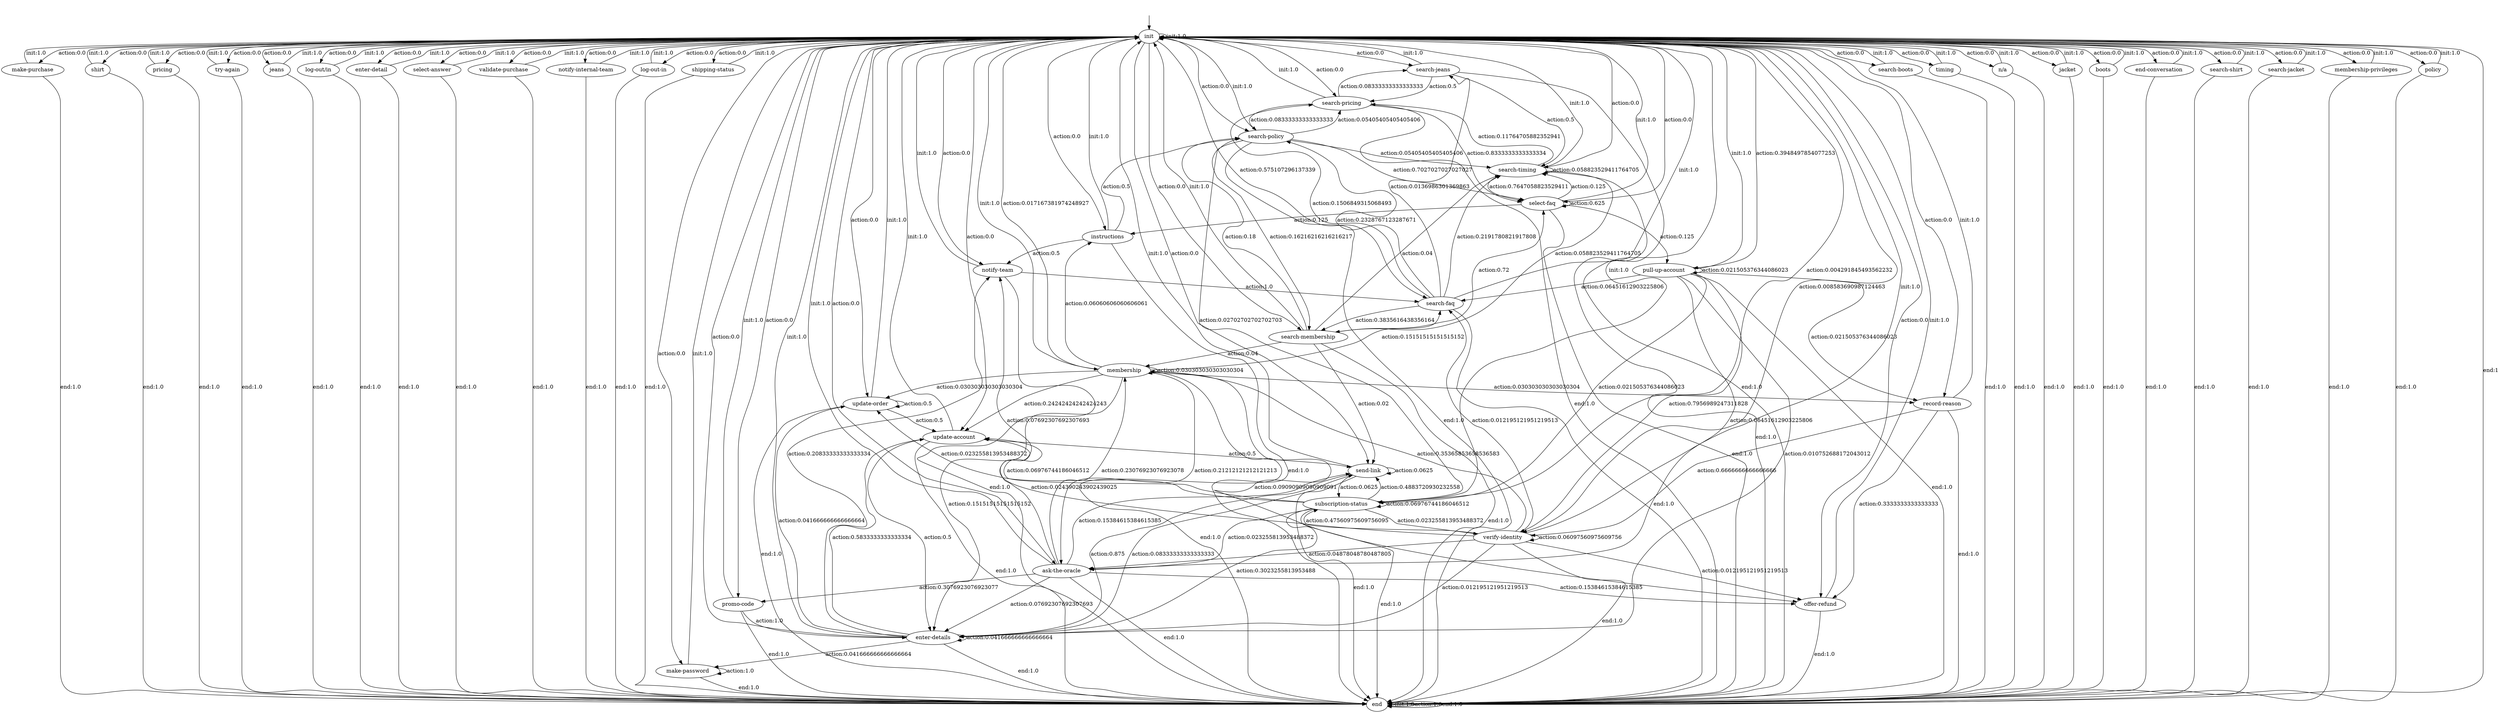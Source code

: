 digraph learned_mdp {
s0 [label="init"];
s1 [label="offer-refund"];
s2 [label="search-jeans"];
s3 [label="make-purchase"];
s4 [label="shirt"];
s5 [label="pricing"];
s6 [label="search-pricing"];
s7 [label="search-membership"];
s8 [label="try-again"];
s9 [label="promo-code"];
s10 [label="jeans"];
s11 [label="log-out/in"];
s12 [label="enter-detail"];
s13 [label="select-answer"];
s14 [label="validate-purchase"];
s15 [label="notify-internal-team"];
s16 [label="verify-identity"];
s17 [label="log-out-in"];
s18 [label="update-order"];
s19 [label="subscription-status"];
s20 [label="select-faq"];
s21 [label="make-password"];
s22 [label="ask-the-oracle"];
s23 [label="instructions"];
s24 [label="search-timing"];
s25 [label="shipping-status"];
s26 [label="pull-up-account"];
s27 [label="search-boots"];
s28 [label="update-account"];
s29 [label="timing"];
s30 [label="n/a"];
s31 [label="jacket"];
s32 [label="boots"];
s33 [label="end-conversation"];
s34 [label="search-shirt"];
s35 [label="record-reason"];
s36 [label="search-jacket"];
s37 [label="send-link"];
s38 [label="enter-details"];
s39 [label="membership-privileges"];
s40 [label="search-faq"];
s41 [label="notify-team"];
s42 [label="membership"];
s43 [label="search-policy"];
s44 [label="policy"];
s45 [label="end"];
s0 -> s0  [label="init:1.0"];
s0 -> s1  [label="action:0.0"];
s0 -> s2  [label="action:0.0"];
s0 -> s3  [label="action:0.0"];
s0 -> s4  [label="action:0.0"];
s0 -> s5  [label="action:0.0"];
s0 -> s6  [label="action:0.0"];
s0 -> s7  [label="action:0.0"];
s0 -> s8  [label="action:0.0"];
s0 -> s9  [label="action:0.0"];
s0 -> s10  [label="action:0.0"];
s0 -> s11  [label="action:0.0"];
s0 -> s12  [label="action:0.0"];
s0 -> s13  [label="action:0.0"];
s0 -> s14  [label="action:0.0"];
s0 -> s15  [label="action:0.0"];
s0 -> s16  [label="action:0.008583690987124463"];
s0 -> s17  [label="action:0.0"];
s0 -> s18  [label="action:0.0"];
s0 -> s19  [label="action:0.004291845493562232"];
s0 -> s20  [label="action:0.0"];
s0 -> s21  [label="action:0.0"];
s0 -> s22  [label="action:0.0"];
s0 -> s23  [label="action:0.0"];
s0 -> s24  [label="action:0.0"];
s0 -> s25  [label="action:0.0"];
s0 -> s26  [label="action:0.3948497854077253"];
s0 -> s27  [label="action:0.0"];
s0 -> s28  [label="action:0.0"];
s0 -> s29  [label="action:0.0"];
s0 -> s30  [label="action:0.0"];
s0 -> s31  [label="action:0.0"];
s0 -> s32  [label="action:0.0"];
s0 -> s33  [label="action:0.0"];
s0 -> s34  [label="action:0.0"];
s0 -> s35  [label="action:0.0"];
s0 -> s36  [label="action:0.0"];
s0 -> s37  [label="action:0.0"];
s0 -> s38  [label="action:0.0"];
s0 -> s39  [label="action:0.0"];
s0 -> s40  [label="action:0.575107296137339"];
s0 -> s41  [label="action:0.0"];
s0 -> s42  [label="action:0.017167381974248927"];
s0 -> s43  [label="action:0.0"];
s0 -> s44  [label="action:0.0"];
s0 -> s45  [label="end:1"];
s1 -> s0  [label="init:1.0"];
s1 -> s45 [label="end:1.0"];
s2 -> s0  [label="init:1.0"];
s2 -> s6  [label="action:0.5"];
s2 -> s24  [label="action:0.5"];
s2 -> s45 [label="end:1.0"];
s3 -> s0  [label="init:1.0"];
s3 -> s45 [label="end:1.0"];
s4 -> s0  [label="init:1.0"];
s4 -> s45 [label="end:1.0"];
s5 -> s0  [label="init:1.0"];
s5 -> s45 [label="end:1.0"];
s6 -> s0  [label="init:1.0"];
s6 -> s2  [label="action:0.08333333333333333"];
s6 -> s20  [label="action:0.8333333333333334"];
s6 -> s43  [label="action:0.08333333333333333"];
s6 -> s45 [label="end:1.0"];
s7 -> s0  [label="init:1.0"];
s7 -> s20  [label="action:0.72"];
s7 -> s24  [label="action:0.04"];
s7 -> s37  [label="action:0.02"];
s7 -> s42  [label="action:0.04"];
s7 -> s43  [label="action:0.18"];
s7 -> s45 [label="end:1.0"];
s8 -> s0  [label="init:1.0"];
s8 -> s45 [label="end:1.0"];
s9 -> s0  [label="init:1.0"];
s9 -> s38  [label="action:1.0"];
s9 -> s45 [label="end:1.0"];
s10 -> s0  [label="init:1.0"];
s10 -> s45 [label="end:1.0"];
s11 -> s0  [label="init:1.0"];
s11 -> s45 [label="end:1.0"];
s12 -> s0  [label="init:1.0"];
s12 -> s45 [label="end:1.0"];
s13 -> s0  [label="init:1.0"];
s13 -> s45 [label="end:1.0"];
s14 -> s0  [label="init:1.0"];
s14 -> s45 [label="end:1.0"];
s15 -> s0  [label="init:1.0"];
s15 -> s45 [label="end:1.0"];
s16 -> s0  [label="init:1.0"];
s16 -> s1  [label="action:0.012195121951219513"];
s16 -> s16  [label="action:0.06097560975609756"];
s16 -> s19  [label="action:0.47560975609756095"];
s16 -> s22  [label="action:0.04878048780487805"];
s16 -> s28  [label="action:0.024390243902439025"];
s16 -> s38  [label="action:0.012195121951219513"];
s16 -> s40  [label="action:0.012195121951219513"];
s16 -> s42  [label="action:0.35365853658536583"];
s16 -> s45 [label="end:1.0"];
s17 -> s0  [label="init:1.0"];
s17 -> s45 [label="end:1.0"];
s18 -> s0  [label="init:1.0"];
s18 -> s18  [label="action:0.5"];
s18 -> s28  [label="action:0.5"];
s18 -> s45 [label="end:1.0"];
s19 -> s0  [label="init:1.0"];
s19 -> s16  [label="action:0.023255813953488372"];
s19 -> s18  [label="action:0.023255813953488372"];
s19 -> s19  [label="action:0.06976744186046512"];
s19 -> s22  [label="action:0.023255813953488372"];
s19 -> s28  [label="action:0.06976744186046512"];
s19 -> s37  [label="action:0.4883720930232558"];
s19 -> s38  [label="action:0.3023255813953488"];
s19 -> s45 [label="end:1.0"];
s20 -> s0  [label="init:1.0"];
s20 -> s20  [label="action:0.625"];
s20 -> s23  [label="action:0.125"];
s20 -> s24  [label="action:0.125"];
s20 -> s26  [label="action:0.125"];
s20 -> s45 [label="end:1.0"];
s21 -> s0  [label="init:1.0"];
s21 -> s21  [label="action:1.0"];
s21 -> s45 [label="end:1.0"];
s22 -> s0  [label="init:1.0"];
s22 -> s1  [label="action:0.15384615384615385"];
s22 -> s9  [label="action:0.3076923076923077"];
s22 -> s37  [label="action:0.15384615384615385"];
s22 -> s38  [label="action:0.07692307692307693"];
s22 -> s41  [label="action:0.07692307692307693"];
s22 -> s42  [label="action:0.23076923076923078"];
s22 -> s45 [label="end:1.0"];
s23 -> s0  [label="init:1.0"];
s23 -> s41  [label="action:0.5"];
s23 -> s43  [label="action:0.5"];
s23 -> s45 [label="end:1.0"];
s24 -> s0  [label="init:1.0"];
s24 -> s6  [label="action:0.11764705882352941"];
s24 -> s7  [label="action:0.058823529411764705"];
s24 -> s20  [label="action:0.7647058823529411"];
s24 -> s24  [label="action:0.058823529411764705"];
s24 -> s45 [label="end:1.0"];
s25 -> s0  [label="init:1.0"];
s25 -> s45 [label="end:1.0"];
s26 -> s0  [label="init:1.0"];
s26 -> s16  [label="action:0.7956989247311828"];
s26 -> s19  [label="action:0.021505376344086023"];
s26 -> s22  [label="action:0.06451612903225806"];
s26 -> s26  [label="action:0.021505376344086023"];
s26 -> s35  [label="action:0.021505376344086023"];
s26 -> s38  [label="action:0.010752688172043012"];
s26 -> s40  [label="action:0.06451612903225806"];
s26 -> s45 [label="end:1.0"];
s27 -> s0  [label="init:1.0"];
s27 -> s45 [label="end:1.0"];
s28 -> s0  [label="init:1.0"];
s28 -> s37  [label="action:0.5"];
s28 -> s38  [label="action:0.5"];
s28 -> s45 [label="end:1.0"];
s29 -> s0  [label="init:1.0"];
s29 -> s45 [label="end:1.0"];
s30 -> s0  [label="init:1.0"];
s30 -> s45 [label="end:1.0"];
s31 -> s0  [label="init:1.0"];
s31 -> s45 [label="end:1.0"];
s32 -> s0  [label="init:1.0"];
s32 -> s45 [label="end:1.0"];
s33 -> s0  [label="init:1.0"];
s33 -> s45 [label="end:1.0"];
s34 -> s0  [label="init:1.0"];
s34 -> s45 [label="end:1.0"];
s35 -> s0  [label="init:1.0"];
s35 -> s1  [label="action:0.3333333333333333"];
s35 -> s16  [label="action:0.6666666666666666"];
s35 -> s45 [label="end:1.0"];
s36 -> s0  [label="init:1.0"];
s36 -> s45 [label="end:1.0"];
s37 -> s0  [label="init:1.0"];
s37 -> s19  [label="action:0.0625"];
s37 -> s37  [label="action:0.0625"];
s37 -> s38  [label="action:0.875"];
s37 -> s45 [label="end:1.0"];
s38 -> s0  [label="init:1.0"];
s38 -> s18  [label="action:0.041666666666666664"];
s38 -> s21  [label="action:0.041666666666666664"];
s38 -> s28  [label="action:0.5833333333333334"];
s38 -> s37  [label="action:0.08333333333333333"];
s38 -> s38  [label="action:0.041666666666666664"];
s38 -> s41  [label="action:0.20833333333333334"];
s38 -> s45 [label="end:1.0"];
s39 -> s0  [label="init:1.0"];
s39 -> s45 [label="end:1.0"];
s40 -> s0  [label="init:1.0"];
s40 -> s2  [label="action:0.0136986301369863"];
s40 -> s6  [label="action:0.1506849315068493"];
s40 -> s7  [label="action:0.3835616438356164"];
s40 -> s24  [label="action:0.2191780821917808"];
s40 -> s43  [label="action:0.2328767123287671"];
s40 -> s45 [label="end:1.0"];
s41 -> s0  [label="init:1.0"];
s41 -> s40  [label="action:1.0"];
s41 -> s45 [label="end:1.0"];
s42 -> s0  [label="init:1.0"];
s42 -> s1  [label="action:0.09090909090909091"];
s42 -> s18  [label="action:0.030303030303030304"];
s42 -> s22  [label="action:0.21212121212121213"];
s42 -> s23  [label="action:0.06060606060606061"];
s42 -> s28  [label="action:0.24242424242424243"];
s42 -> s35  [label="action:0.030303030303030304"];
s42 -> s38  [label="action:0.15151515151515152"];
s42 -> s40  [label="action:0.15151515151515152"];
s42 -> s42  [label="action:0.030303030303030304"];
s42 -> s45 [label="end:1.0"];
s43 -> s0  [label="init:1.0"];
s43 -> s6  [label="action:0.05405405405405406"];
s43 -> s7  [label="action:0.16216216216216217"];
s43 -> s19  [label="action:0.02702702702702703"];
s43 -> s20  [label="action:0.7027027027027027"];
s43 -> s24  [label="action:0.05405405405405406"];
s43 -> s45 [label="end:1.0"];
s44 -> s0  [label="init:1.0"];
s44 -> s45 [label="end:1.0"];
s45 -> s45 [label="init:1.0"];
s45 -> s45  [label="action:1.0"];
s45 -> s45  [label="end:1.0"];
__start0 [label="", shape=none];
__start0 -> s0  [label=""];
}
